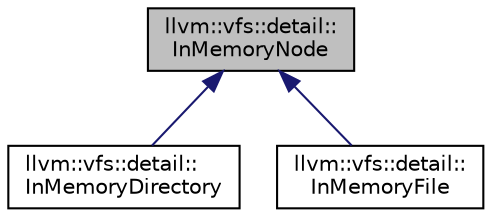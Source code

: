 digraph "llvm::vfs::detail::InMemoryNode"
{
 // LATEX_PDF_SIZE
  bgcolor="transparent";
  edge [fontname="Helvetica",fontsize="10",labelfontname="Helvetica",labelfontsize="10"];
  node [fontname="Helvetica",fontsize="10",shape="box"];
  Node1 [label="llvm::vfs::detail::\lInMemoryNode",height=0.2,width=0.4,color="black", fillcolor="grey75", style="filled", fontcolor="black",tooltip="The in memory file system is a tree of Nodes."];
  Node1 -> Node2 [dir="back",color="midnightblue",fontsize="10",style="solid",fontname="Helvetica"];
  Node2 [label="llvm::vfs::detail::\lInMemoryDirectory",height=0.2,width=0.4,color="black",URL="$classllvm_1_1vfs_1_1detail_1_1InMemoryDirectory.html",tooltip=" "];
  Node1 -> Node3 [dir="back",color="midnightblue",fontsize="10",style="solid",fontname="Helvetica"];
  Node3 [label="llvm::vfs::detail::\lInMemoryFile",height=0.2,width=0.4,color="black",URL="$classllvm_1_1vfs_1_1detail_1_1InMemoryFile.html",tooltip=" "];
}
